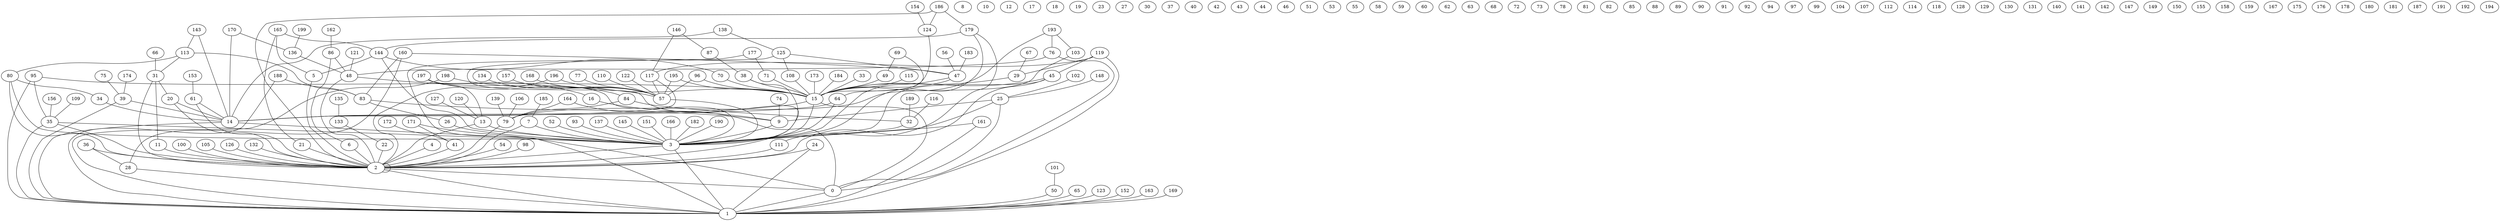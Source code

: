 graph G {
  0;
  1;
  2;
  3;
  4;
  5;
  6;
  7;
  8;
  9;
  10;
  11;
  12;
  13;
  14;
  15;
  16;
  17;
  18;
  19;
  20;
  21;
  22;
  23;
  24;
  25;
  26;
  27;
  28;
  29;
  30;
  31;
  32;
  33;
  34;
  35;
  36;
  37;
  38;
  39;
  40;
  41;
  42;
  43;
  44;
  45;
  46;
  47;
  48;
  49;
  50;
  51;
  52;
  53;
  54;
  55;
  56;
  57;
  58;
  59;
  60;
  61;
  62;
  63;
  64;
  65;
  66;
  67;
  68;
  69;
  70;
  71;
  72;
  73;
  74;
  75;
  76;
  77;
  78;
  79;
  80;
  81;
  82;
  83;
  84;
  85;
  86;
  87;
  88;
  89;
  90;
  91;
  92;
  93;
  94;
  95;
  96;
  97;
  98;
  99;
  100;
  101;
  102;
  103;
  104;
  105;
  106;
  107;
  108;
  109;
  110;
  111;
  112;
  113;
  114;
  115;
  116;
  117;
  118;
  119;
  120;
  121;
  122;
  123;
  124;
  125;
  126;
  127;
  128;
  129;
  130;
  131;
  132;
  133;
  134;
  135;
  136;
  137;
  138;
  139;
  140;
  141;
  142;
  143;
  144;
  145;
  146;
  147;
  148;
  149;
  150;
  151;
  152;
  153;
  154;
  155;
  156;
  157;
  158;
  159;
  160;
  161;
  162;
  163;
  164;
  165;
  166;
  167;
  168;
  169;
  170;
  171;
  172;
  173;
  174;
  175;
  176;
  177;
  178;
  179;
  180;
  181;
  182;
  183;
  184;
  185;
  186;
  187;
  188;
  189;
  190;
  191;
  192;
  193;
  194;
  195;
  196;
  197;
  198;
  199;
   0 -- 1;
   2 -- 0;
   2 -- 1;
   2 -- 2;
   3 -- 1;
   3 -- 2;
   4 -- 2;
   5 -- 2;
   6 -- 2;
   7 -- 2;
   7 -- 3;
   9 -- 3;
   11 -- 2;
   13 -- 2;
   13 -- 3;
   14 -- 1;
   14 -- 3;
   15 -- 0;
   15 -- 3;
   15 -- 14;
   16 -- 9;
   20 -- 2;
   20 -- 14;
   21 -- 2;
   22 -- 2;
   24 -- 1;
   24 -- 2;
   25 -- 0;
   25 -- 3;
   25 -- 9;
   26 -- 3;
   28 -- 1;
   29 -- 15;
   31 -- 2;
   31 -- 11;
   31 -- 20;
   32 -- 3;
   33 -- 15;
   34 -- 14;
   35 -- 1;
   35 -- 2;
   35 -- 3;
   36 -- 2;
   36 -- 28;
   38 -- 3;
   38 -- 15;
   39 -- 1;
   39 -- 14;
   41 -- 2;
   45 -- 2;
   45 -- 3;
   45 -- 15;
   47 -- 3;
   47 -- 15;
   48 -- 2;
   48 -- 16;
   49 -- 15;
   50 -- 1;
   52 -- 3;
   54 -- 2;
   56 -- 47;
   57 -- 3;
   61 -- 2;
   61 -- 14;
   64 -- 3;
   64 -- 14;
   65 -- 1;
   66 -- 31;
   67 -- 29;
   69 -- 49;
   69 -- 64;
   70 -- 15;
   71 -- 15;
   74 -- 9;
   75 -- 39;
   76 -- 0;
   76 -- 48;
   77 -- 57;
   79 -- 2;
   80 -- 2;
   80 -- 3;
   80 -- 34;
   83 -- 9;
   83 -- 26;
   84 -- 32;
   84 -- 79;
   86 -- 6;
   86 -- 48;
   87 -- 38;
   93 -- 3;
   95 -- 1;
   95 -- 15;
   95 -- 35;
   96 -- 15;
   96 -- 57;
   98 -- 2;
   100 -- 2;
   101 -- 50;
   102 -- 25;
   103 -- 79;
   105 -- 2;
   106 -- 79;
   108 -- 15;
   109 -- 35;
   110 -- 57;
   111 -- 2;
   113 -- 31;
   113 -- 80;
   113 -- 83;
   115 -- 15;
   116 -- 32;
   117 -- 14;
   117 -- 57;
   119 -- 1;
   119 -- 29;
   119 -- 45;
   119 -- 117;
   120 -- 13;
   121 -- 48;
   122 -- 57;
   123 -- 1;
   124 -- 15;
   125 -- 1;
   125 -- 47;
   125 -- 108;
   126 -- 2;
   127 -- 13;
   132 -- 2;
   133 -- 22;
   134 -- 57;
   135 -- 133;
   136 -- 48;
   137 -- 3;
   138 -- 14;
   138 -- 125;
   139 -- 79;
   143 -- 14;
   143 -- 113;
   144 -- 3;
   144 -- 5;
   144 -- 70;
   145 -- 3;
   146 -- 87;
   146 -- 117;
   148 -- 25;
   151 -- 3;
   152 -- 1;
   153 -- 61;
   154 -- 124;
   156 -- 35;
   157 -- 57;
   160 -- 28;
   160 -- 47;
   160 -- 83;
   161 -- 1;
   161 -- 3;
   162 -- 86;
   163 -- 1;
   164 -- 0;
   164 -- 79;
   165 -- 5;
   165 -- 21;
   165 -- 144;
   166 -- 3;
   168 -- 57;
   169 -- 1;
   170 -- 14;
   170 -- 136;
   171 -- 0;
   171 -- 41;
   172 -- 41;
   173 -- 15;
   174 -- 39;
   177 -- 2;
   177 -- 71;
   179 -- 3;
   179 -- 111;
   179 -- 144;
   182 -- 3;
   183 -- 47;
   184 -- 15;
   185 -- 7;
   186 -- 2;
   186 -- 124;
   186 -- 179;
   188 -- 1;
   188 -- 83;
   189 -- 32;
   190 -- 3;
   193 -- 15;
   193 -- 76;
   193 -- 103;
   195 -- 15;
   195 -- 57;
   196 -- 2;
   196 -- 15;
   197 -- 3;
   197 -- 13;
   197 -- 84;
   198 -- 1;
   198 -- 57;
   199 -- 136;
}
